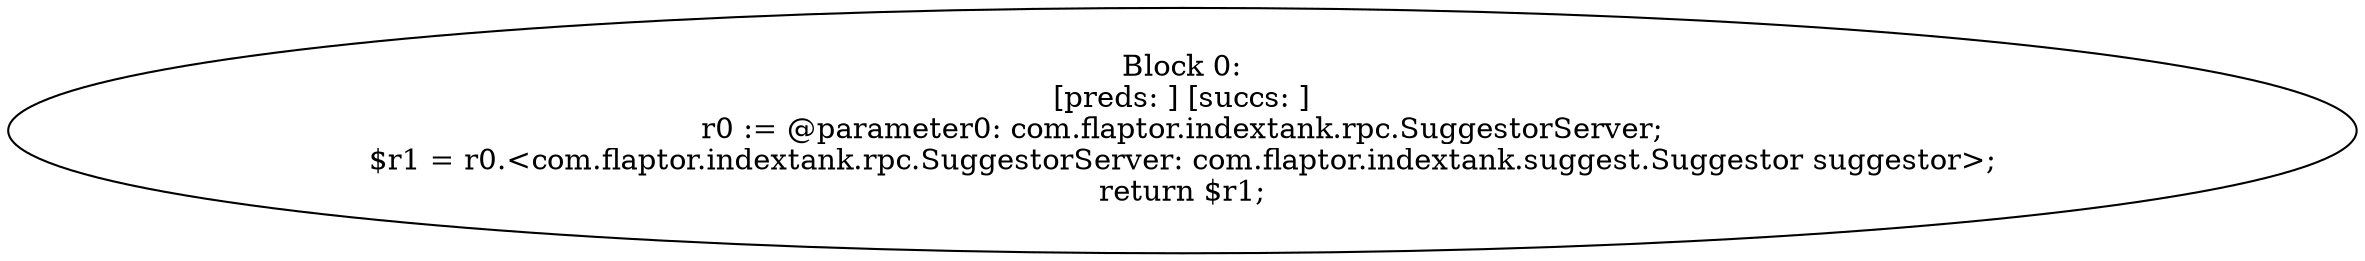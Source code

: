 digraph "unitGraph" {
    "Block 0:
[preds: ] [succs: ]
r0 := @parameter0: com.flaptor.indextank.rpc.SuggestorServer;
$r1 = r0.<com.flaptor.indextank.rpc.SuggestorServer: com.flaptor.indextank.suggest.Suggestor suggestor>;
return $r1;
"
}
